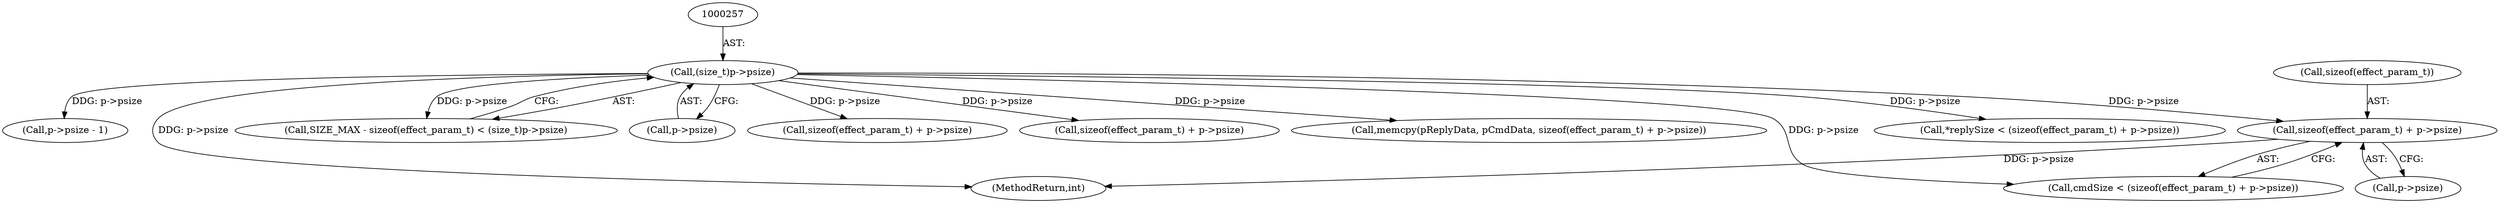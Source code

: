 digraph "0_Android_f490fc335772a9b14e78997486f4a572b0594c04_0@pointer" {
"1000281" [label="(Call,sizeof(effect_param_t) + p->psize)"];
"1000256" [label="(Call,(size_t)p->psize)"];
"1000281" [label="(Call,sizeof(effect_param_t) + p->psize)"];
"1000295" [label="(Call,*replySize < (sizeof(effect_param_t) + p->psize))"];
"1000258" [label="(Call,p->psize)"];
"1000330" [label="(Call,p->psize - 1)"];
"1000279" [label="(Call,cmdSize < (sizeof(effect_param_t) + p->psize))"];
"1000688" [label="(MethodReturn,int)"];
"1000251" [label="(Call,SIZE_MAX - sizeof(effect_param_t) < (size_t)p->psize)"];
"1000256" [label="(Call,(size_t)p->psize)"];
"1000284" [label="(Call,p->psize)"];
"1000282" [label="(Call,sizeof(effect_param_t))"];
"1000313" [label="(Call,sizeof(effect_param_t) + p->psize)"];
"1000298" [label="(Call,sizeof(effect_param_t) + p->psize)"];
"1000310" [label="(Call,memcpy(pReplyData, pCmdData, sizeof(effect_param_t) + p->psize))"];
"1000281" -> "1000279"  [label="AST: "];
"1000281" -> "1000284"  [label="CFG: "];
"1000282" -> "1000281"  [label="AST: "];
"1000284" -> "1000281"  [label="AST: "];
"1000279" -> "1000281"  [label="CFG: "];
"1000281" -> "1000688"  [label="DDG: p->psize"];
"1000256" -> "1000281"  [label="DDG: p->psize"];
"1000256" -> "1000251"  [label="AST: "];
"1000256" -> "1000258"  [label="CFG: "];
"1000257" -> "1000256"  [label="AST: "];
"1000258" -> "1000256"  [label="AST: "];
"1000251" -> "1000256"  [label="CFG: "];
"1000256" -> "1000688"  [label="DDG: p->psize"];
"1000256" -> "1000251"  [label="DDG: p->psize"];
"1000256" -> "1000279"  [label="DDG: p->psize"];
"1000256" -> "1000295"  [label="DDG: p->psize"];
"1000256" -> "1000298"  [label="DDG: p->psize"];
"1000256" -> "1000310"  [label="DDG: p->psize"];
"1000256" -> "1000313"  [label="DDG: p->psize"];
"1000256" -> "1000330"  [label="DDG: p->psize"];
}
